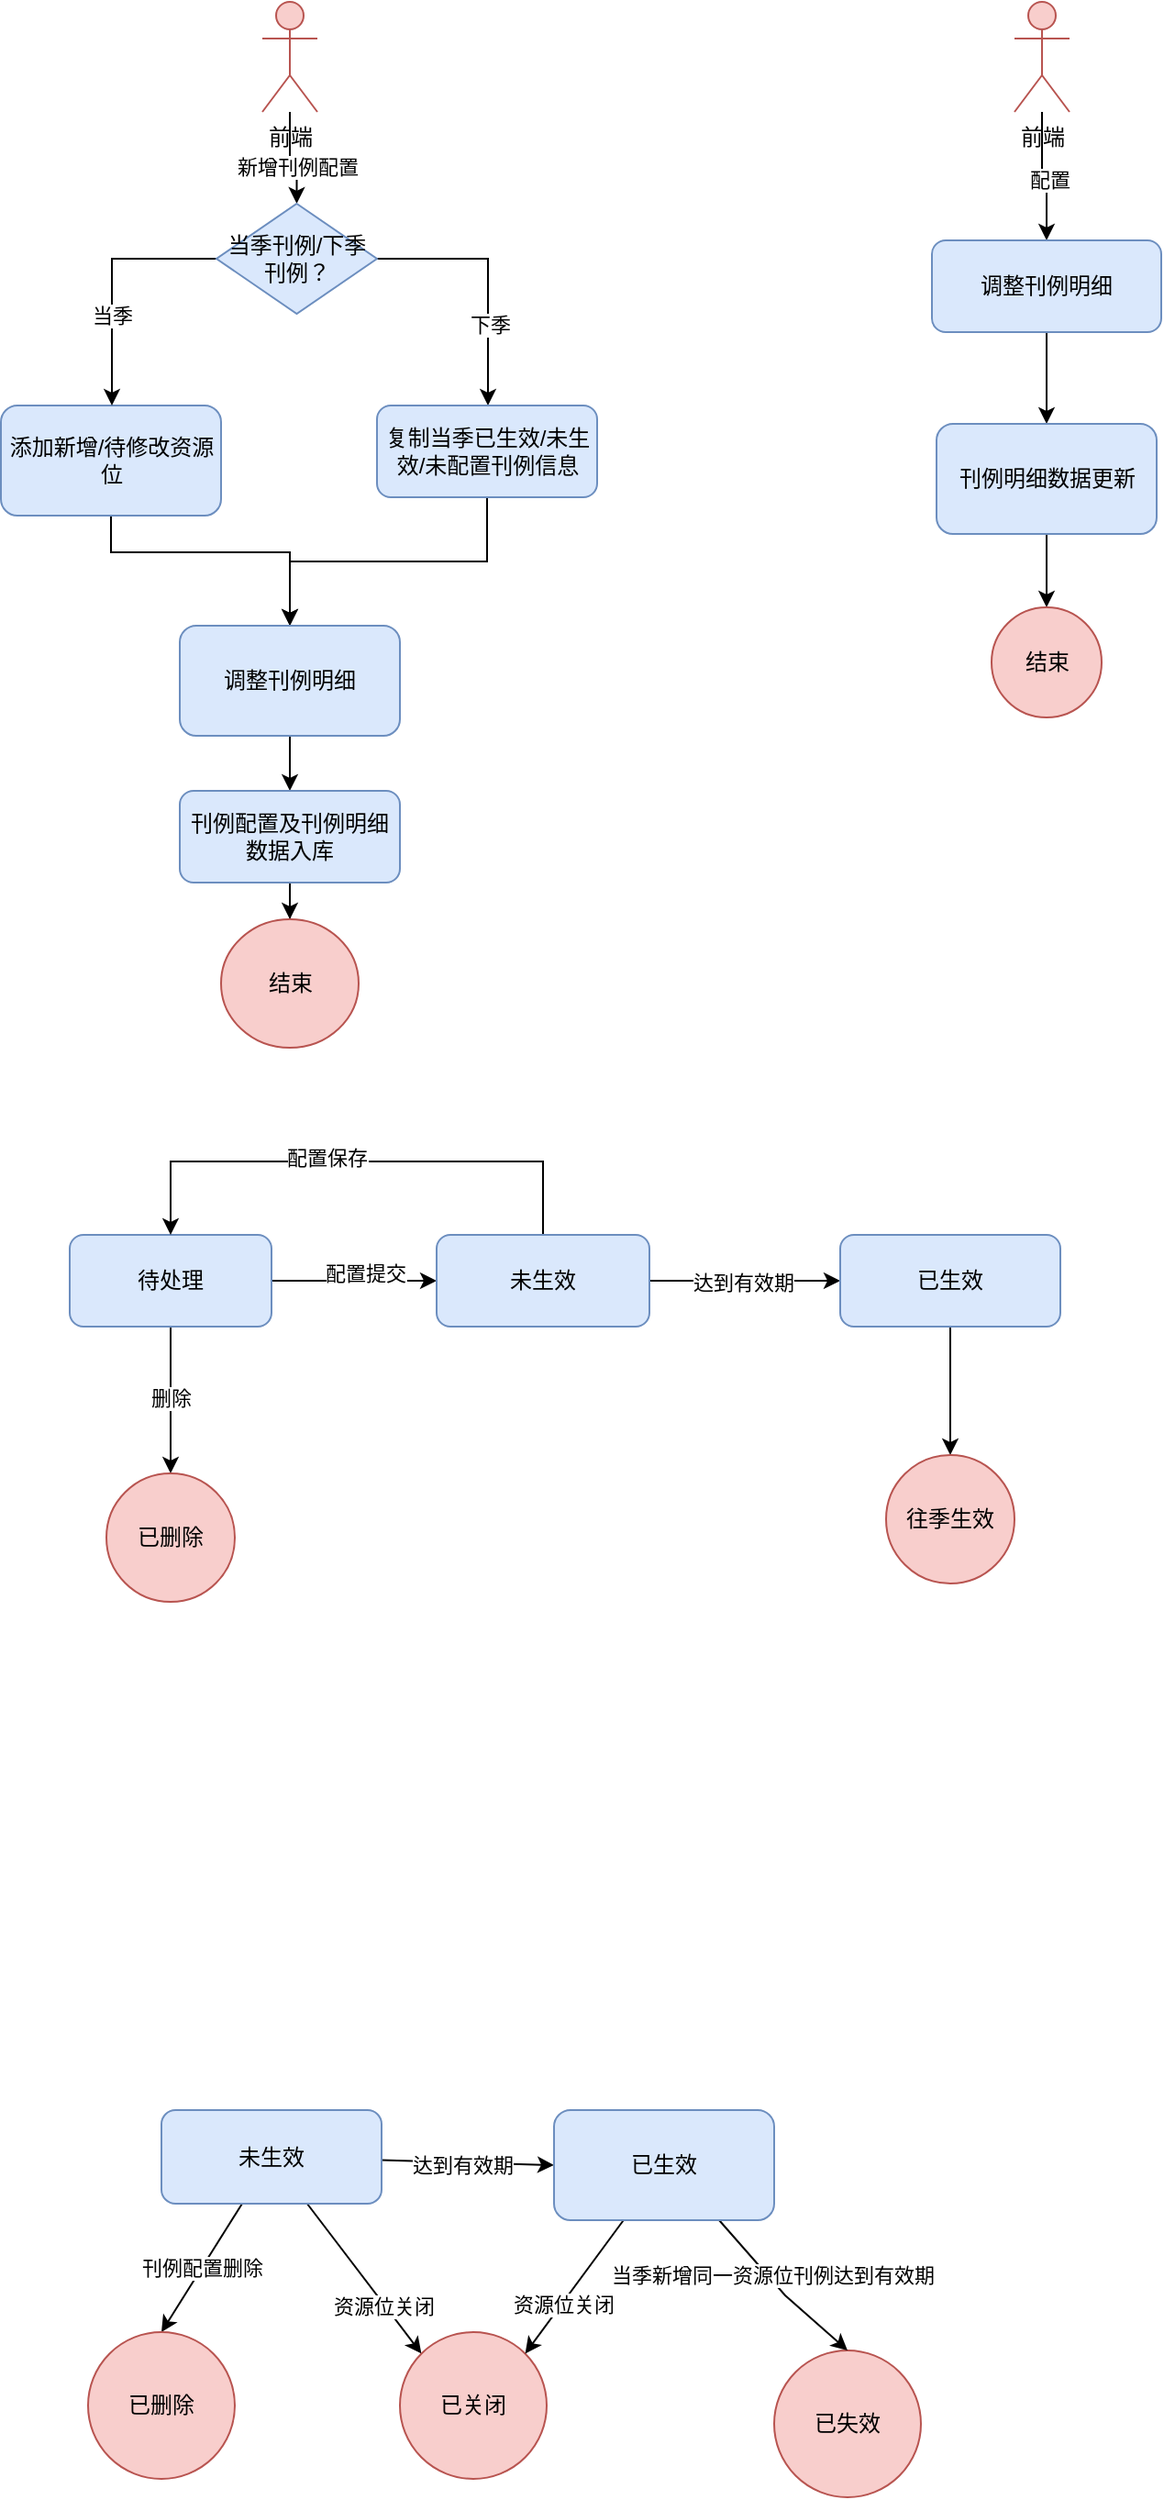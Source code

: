 <mxfile version="13.10.4" type="github">
  <diagram id="oMxOpSHmPCSVeHv9OKRH" name="Page-1">
    <mxGraphModel dx="922" dy="544" grid="1" gridSize="10" guides="1" tooltips="1" connect="1" arrows="1" fold="1" page="1" pageScale="1" pageWidth="827" pageHeight="1169" math="0" shadow="0">
      <root>
        <mxCell id="0" />
        <mxCell id="1" parent="0" />
        <mxCell id="mmd15DCySFgk--r0cX6_-4" value="新增刊例配置" style="edgeStyle=orthogonalEdgeStyle;rounded=0;orthogonalLoop=1;jettySize=auto;html=1;" edge="1" parent="1" source="mmd15DCySFgk--r0cX6_-1" target="mmd15DCySFgk--r0cX6_-3">
          <mxGeometry x="0.256" relative="1" as="geometry">
            <mxPoint as="offset" />
          </mxGeometry>
        </mxCell>
        <mxCell id="mmd15DCySFgk--r0cX6_-1" value="前端" style="shape=umlActor;verticalLabelPosition=bottom;verticalAlign=top;html=1;outlineConnect=0;fillColor=#f8cecc;strokeColor=#b85450;" vertex="1" parent="1">
          <mxGeometry x="195" y="30" width="30" height="60" as="geometry" />
        </mxCell>
        <mxCell id="mmd15DCySFgk--r0cX6_-9" style="edgeStyle=orthogonalEdgeStyle;rounded=0;orthogonalLoop=1;jettySize=auto;html=1;" edge="1" parent="1" source="mmd15DCySFgk--r0cX6_-2" target="mmd15DCySFgk--r0cX6_-8">
          <mxGeometry relative="1" as="geometry">
            <Array as="points">
              <mxPoint x="113" y="330" />
              <mxPoint x="210" y="330" />
            </Array>
          </mxGeometry>
        </mxCell>
        <mxCell id="mmd15DCySFgk--r0cX6_-2" value="添加新增/待修改资源位" style="rounded=1;whiteSpace=wrap;html=1;fillColor=#dae8fc;strokeColor=#6c8ebf;" vertex="1" parent="1">
          <mxGeometry x="52.5" y="250" width="120" height="60" as="geometry" />
        </mxCell>
        <mxCell id="mmd15DCySFgk--r0cX6_-6" style="edgeStyle=orthogonalEdgeStyle;rounded=0;orthogonalLoop=1;jettySize=auto;html=1;" edge="1" parent="1" source="mmd15DCySFgk--r0cX6_-3" target="mmd15DCySFgk--r0cX6_-2">
          <mxGeometry relative="1" as="geometry">
            <Array as="points">
              <mxPoint x="113" y="170" />
            </Array>
          </mxGeometry>
        </mxCell>
        <mxCell id="mmd15DCySFgk--r0cX6_-11" value="当季" style="edgeLabel;html=1;align=center;verticalAlign=middle;resizable=0;points=[];" vertex="1" connectable="0" parent="mmd15DCySFgk--r0cX6_-6">
          <mxGeometry x="0.285" relative="1" as="geometry">
            <mxPoint as="offset" />
          </mxGeometry>
        </mxCell>
        <mxCell id="mmd15DCySFgk--r0cX6_-7" style="edgeStyle=orthogonalEdgeStyle;rounded=0;orthogonalLoop=1;jettySize=auto;html=1;" edge="1" parent="1" source="mmd15DCySFgk--r0cX6_-3" target="mmd15DCySFgk--r0cX6_-5">
          <mxGeometry relative="1" as="geometry">
            <Array as="points">
              <mxPoint x="318" y="170" />
            </Array>
          </mxGeometry>
        </mxCell>
        <mxCell id="mmd15DCySFgk--r0cX6_-12" value="下季" style="edgeLabel;html=1;align=center;verticalAlign=middle;resizable=0;points=[];" vertex="1" connectable="0" parent="mmd15DCySFgk--r0cX6_-7">
          <mxGeometry x="0.362" y="1" relative="1" as="geometry">
            <mxPoint y="1" as="offset" />
          </mxGeometry>
        </mxCell>
        <mxCell id="mmd15DCySFgk--r0cX6_-3" value="当季刊例/下季刊例？" style="rhombus;whiteSpace=wrap;html=1;fillColor=#dae8fc;strokeColor=#6c8ebf;" vertex="1" parent="1">
          <mxGeometry x="170" y="140" width="87.5" height="60" as="geometry" />
        </mxCell>
        <mxCell id="mmd15DCySFgk--r0cX6_-10" style="edgeStyle=orthogonalEdgeStyle;rounded=0;orthogonalLoop=1;jettySize=auto;html=1;entryX=0.5;entryY=0;entryDx=0;entryDy=0;" edge="1" parent="1" source="mmd15DCySFgk--r0cX6_-5" target="mmd15DCySFgk--r0cX6_-8">
          <mxGeometry relative="1" as="geometry" />
        </mxCell>
        <mxCell id="mmd15DCySFgk--r0cX6_-5" value="复制当季已生效/未生效/未配置刊例信息" style="rounded=1;whiteSpace=wrap;html=1;fillColor=#dae8fc;strokeColor=#6c8ebf;" vertex="1" parent="1">
          <mxGeometry x="257.5" y="250" width="120" height="50" as="geometry" />
        </mxCell>
        <mxCell id="mmd15DCySFgk--r0cX6_-14" style="edgeStyle=orthogonalEdgeStyle;rounded=0;orthogonalLoop=1;jettySize=auto;html=1;" edge="1" parent="1" source="mmd15DCySFgk--r0cX6_-8" target="mmd15DCySFgk--r0cX6_-13">
          <mxGeometry relative="1" as="geometry" />
        </mxCell>
        <mxCell id="mmd15DCySFgk--r0cX6_-8" value="调整刊例明细" style="rounded=1;whiteSpace=wrap;html=1;fillColor=#dae8fc;strokeColor=#6c8ebf;" vertex="1" parent="1">
          <mxGeometry x="150" y="370" width="120" height="60" as="geometry" />
        </mxCell>
        <mxCell id="mmd15DCySFgk--r0cX6_-16" style="edgeStyle=orthogonalEdgeStyle;rounded=0;orthogonalLoop=1;jettySize=auto;html=1;entryX=0.5;entryY=0;entryDx=0;entryDy=0;" edge="1" parent="1" source="mmd15DCySFgk--r0cX6_-13" target="mmd15DCySFgk--r0cX6_-15">
          <mxGeometry relative="1" as="geometry" />
        </mxCell>
        <mxCell id="mmd15DCySFgk--r0cX6_-13" value="刊例配置及刊例明细数据入库" style="rounded=1;whiteSpace=wrap;html=1;fillColor=#dae8fc;strokeColor=#6c8ebf;" vertex="1" parent="1">
          <mxGeometry x="150" y="460" width="120" height="50" as="geometry" />
        </mxCell>
        <mxCell id="mmd15DCySFgk--r0cX6_-15" value="结束" style="ellipse;whiteSpace=wrap;html=1;fillColor=#f8cecc;strokeColor=#b85450;" vertex="1" parent="1">
          <mxGeometry x="172.5" y="530" width="75" height="70" as="geometry" />
        </mxCell>
        <mxCell id="mmd15DCySFgk--r0cX6_-23" value="" style="edgeStyle=orthogonalEdgeStyle;rounded=0;orthogonalLoop=1;jettySize=auto;html=1;" edge="1" parent="1" source="mmd15DCySFgk--r0cX6_-17" target="mmd15DCySFgk--r0cX6_-22">
          <mxGeometry relative="1" as="geometry" />
        </mxCell>
        <mxCell id="mmd15DCySFgk--r0cX6_-24" value="配置" style="edgeLabel;html=1;align=center;verticalAlign=middle;resizable=0;points=[];" vertex="1" connectable="0" parent="mmd15DCySFgk--r0cX6_-23">
          <mxGeometry x="0.086" y="1" relative="1" as="geometry">
            <mxPoint as="offset" />
          </mxGeometry>
        </mxCell>
        <mxCell id="mmd15DCySFgk--r0cX6_-17" value="前端" style="shape=umlActor;verticalLabelPosition=bottom;verticalAlign=top;html=1;outlineConnect=0;fillColor=#f8cecc;strokeColor=#b85450;" vertex="1" parent="1">
          <mxGeometry x="605" y="30" width="30" height="60" as="geometry" />
        </mxCell>
        <mxCell id="mmd15DCySFgk--r0cX6_-27" style="edgeStyle=orthogonalEdgeStyle;rounded=0;orthogonalLoop=1;jettySize=auto;html=1;" edge="1" parent="1" source="mmd15DCySFgk--r0cX6_-22" target="mmd15DCySFgk--r0cX6_-25">
          <mxGeometry relative="1" as="geometry" />
        </mxCell>
        <mxCell id="mmd15DCySFgk--r0cX6_-22" value="调整刊例明细" style="rounded=1;whiteSpace=wrap;html=1;fillColor=#dae8fc;strokeColor=#6c8ebf;" vertex="1" parent="1">
          <mxGeometry x="560" y="160" width="125" height="50" as="geometry" />
        </mxCell>
        <mxCell id="mmd15DCySFgk--r0cX6_-28" style="edgeStyle=orthogonalEdgeStyle;rounded=0;orthogonalLoop=1;jettySize=auto;html=1;" edge="1" parent="1" source="mmd15DCySFgk--r0cX6_-25" target="mmd15DCySFgk--r0cX6_-26">
          <mxGeometry relative="1" as="geometry" />
        </mxCell>
        <mxCell id="mmd15DCySFgk--r0cX6_-25" value="刊例明细数据更新" style="rounded=1;whiteSpace=wrap;html=1;fillColor=#dae8fc;strokeColor=#6c8ebf;" vertex="1" parent="1">
          <mxGeometry x="562.5" y="260" width="120" height="60" as="geometry" />
        </mxCell>
        <mxCell id="mmd15DCySFgk--r0cX6_-26" value="结束" style="ellipse;whiteSpace=wrap;html=1;aspect=fixed;fillColor=#f8cecc;strokeColor=#b85450;" vertex="1" parent="1">
          <mxGeometry x="592.5" y="360" width="60" height="60" as="geometry" />
        </mxCell>
        <mxCell id="mmd15DCySFgk--r0cX6_-37" style="edgeStyle=orthogonalEdgeStyle;rounded=0;orthogonalLoop=1;jettySize=auto;html=1;entryX=0;entryY=0.5;entryDx=0;entryDy=0;" edge="1" parent="1" source="mmd15DCySFgk--r0cX6_-31" target="mmd15DCySFgk--r0cX6_-32">
          <mxGeometry relative="1" as="geometry" />
        </mxCell>
        <mxCell id="mmd15DCySFgk--r0cX6_-42" value="配置提交" style="edgeLabel;html=1;align=center;verticalAlign=middle;resizable=0;points=[];" vertex="1" connectable="0" parent="mmd15DCySFgk--r0cX6_-37">
          <mxGeometry x="0.133" y="4" relative="1" as="geometry">
            <mxPoint as="offset" />
          </mxGeometry>
        </mxCell>
        <mxCell id="mmd15DCySFgk--r0cX6_-44" style="rounded=0;orthogonalLoop=1;jettySize=auto;html=1;entryX=0.5;entryY=0;entryDx=0;entryDy=0;" edge="1" parent="1" source="mmd15DCySFgk--r0cX6_-31" target="mmd15DCySFgk--r0cX6_-35">
          <mxGeometry relative="1" as="geometry" />
        </mxCell>
        <mxCell id="mmd15DCySFgk--r0cX6_-45" value="删除" style="edgeLabel;html=1;align=center;verticalAlign=middle;resizable=0;points=[];" vertex="1" connectable="0" parent="mmd15DCySFgk--r0cX6_-44">
          <mxGeometry x="-0.028" relative="1" as="geometry">
            <mxPoint as="offset" />
          </mxGeometry>
        </mxCell>
        <mxCell id="mmd15DCySFgk--r0cX6_-31" value="待处理" style="rounded=1;whiteSpace=wrap;html=1;fillColor=#dae8fc;strokeColor=#6c8ebf;" vertex="1" parent="1">
          <mxGeometry x="90" y="702" width="110" height="50" as="geometry" />
        </mxCell>
        <mxCell id="mmd15DCySFgk--r0cX6_-38" style="edgeStyle=orthogonalEdgeStyle;rounded=0;orthogonalLoop=1;jettySize=auto;html=1;" edge="1" parent="1" source="mmd15DCySFgk--r0cX6_-32" target="mmd15DCySFgk--r0cX6_-33">
          <mxGeometry relative="1" as="geometry" />
        </mxCell>
        <mxCell id="mmd15DCySFgk--r0cX6_-39" value="达到有效期" style="edgeLabel;html=1;align=center;verticalAlign=middle;resizable=0;points=[];" vertex="1" connectable="0" parent="mmd15DCySFgk--r0cX6_-38">
          <mxGeometry x="-0.021" y="-1" relative="1" as="geometry">
            <mxPoint as="offset" />
          </mxGeometry>
        </mxCell>
        <mxCell id="mmd15DCySFgk--r0cX6_-40" style="edgeStyle=orthogonalEdgeStyle;rounded=0;orthogonalLoop=1;jettySize=auto;html=1;entryX=0.5;entryY=0;entryDx=0;entryDy=0;" edge="1" parent="1" source="mmd15DCySFgk--r0cX6_-32" target="mmd15DCySFgk--r0cX6_-31">
          <mxGeometry relative="1" as="geometry">
            <Array as="points">
              <mxPoint x="348" y="662" />
              <mxPoint x="145" y="662" />
            </Array>
          </mxGeometry>
        </mxCell>
        <mxCell id="mmd15DCySFgk--r0cX6_-41" value="配置保存" style="edgeLabel;html=1;align=center;verticalAlign=middle;resizable=0;points=[];" vertex="1" connectable="0" parent="mmd15DCySFgk--r0cX6_-40">
          <mxGeometry x="0.117" y="-2" relative="1" as="geometry">
            <mxPoint as="offset" />
          </mxGeometry>
        </mxCell>
        <mxCell id="mmd15DCySFgk--r0cX6_-32" value="未生效" style="rounded=1;whiteSpace=wrap;html=1;fillColor=#dae8fc;strokeColor=#6c8ebf;" vertex="1" parent="1">
          <mxGeometry x="290" y="702" width="116" height="50" as="geometry" />
        </mxCell>
        <mxCell id="mmd15DCySFgk--r0cX6_-46" style="edgeStyle=none;rounded=0;orthogonalLoop=1;jettySize=auto;html=1;entryX=0.5;entryY=0;entryDx=0;entryDy=0;" edge="1" parent="1" source="mmd15DCySFgk--r0cX6_-33" target="mmd15DCySFgk--r0cX6_-36">
          <mxGeometry relative="1" as="geometry" />
        </mxCell>
        <mxCell id="mmd15DCySFgk--r0cX6_-33" value="已生效" style="rounded=1;whiteSpace=wrap;html=1;fillColor=#dae8fc;strokeColor=#6c8ebf;" vertex="1" parent="1">
          <mxGeometry x="510" y="702" width="120" height="50" as="geometry" />
        </mxCell>
        <mxCell id="mmd15DCySFgk--r0cX6_-35" value="已删除" style="ellipse;whiteSpace=wrap;html=1;aspect=fixed;fillColor=#f8cecc;strokeColor=#b85450;" vertex="1" parent="1">
          <mxGeometry x="110" y="832" width="70" height="70" as="geometry" />
        </mxCell>
        <mxCell id="mmd15DCySFgk--r0cX6_-36" value="往季生效" style="ellipse;whiteSpace=wrap;html=1;aspect=fixed;fillColor=#f8cecc;strokeColor=#b85450;" vertex="1" parent="1">
          <mxGeometry x="535" y="822" width="70" height="70" as="geometry" />
        </mxCell>
        <mxCell id="mmd15DCySFgk--r0cX6_-52" style="edgeStyle=none;rounded=0;orthogonalLoop=1;jettySize=auto;html=1;entryX=0;entryY=0.5;entryDx=0;entryDy=0;" edge="1" parent="1" source="mmd15DCySFgk--r0cX6_-47" target="mmd15DCySFgk--r0cX6_-51">
          <mxGeometry relative="1" as="geometry" />
        </mxCell>
        <mxCell id="mmd15DCySFgk--r0cX6_-55" value="达到有效期" style="edgeLabel;html=1;align=center;verticalAlign=middle;resizable=0;points=[];" vertex="1" connectable="0" parent="mmd15DCySFgk--r0cX6_-52">
          <mxGeometry x="-0.071" y="-1" relative="1" as="geometry">
            <mxPoint as="offset" />
          </mxGeometry>
        </mxCell>
        <mxCell id="mmd15DCySFgk--r0cX6_-54" style="edgeStyle=none;rounded=0;orthogonalLoop=1;jettySize=auto;html=1;entryX=0;entryY=0;entryDx=0;entryDy=0;" edge="1" parent="1" source="mmd15DCySFgk--r0cX6_-47" target="mmd15DCySFgk--r0cX6_-48">
          <mxGeometry relative="1" as="geometry" />
        </mxCell>
        <mxCell id="mmd15DCySFgk--r0cX6_-60" value="资源位关闭" style="edgeLabel;html=1;align=center;verticalAlign=middle;resizable=0;points=[];" vertex="1" connectable="0" parent="mmd15DCySFgk--r0cX6_-54">
          <mxGeometry x="0.357" y="-1" relative="1" as="geometry">
            <mxPoint as="offset" />
          </mxGeometry>
        </mxCell>
        <mxCell id="mmd15DCySFgk--r0cX6_-58" value="刊例配置删除" style="edgeStyle=none;rounded=0;orthogonalLoop=1;jettySize=auto;html=1;entryX=0.5;entryY=0;entryDx=0;entryDy=0;" edge="1" parent="1" source="mmd15DCySFgk--r0cX6_-47" target="mmd15DCySFgk--r0cX6_-49">
          <mxGeometry relative="1" as="geometry" />
        </mxCell>
        <mxCell id="mmd15DCySFgk--r0cX6_-47" value="未生效" style="rounded=1;whiteSpace=wrap;html=1;fillColor=#dae8fc;strokeColor=#6c8ebf;" vertex="1" parent="1">
          <mxGeometry x="140" y="1179" width="120" height="51" as="geometry" />
        </mxCell>
        <mxCell id="mmd15DCySFgk--r0cX6_-48" value="已关闭" style="ellipse;whiteSpace=wrap;html=1;aspect=fixed;fillColor=#f8cecc;strokeColor=#b85450;" vertex="1" parent="1">
          <mxGeometry x="270" y="1300" width="80" height="80" as="geometry" />
        </mxCell>
        <mxCell id="mmd15DCySFgk--r0cX6_-49" value="已删除" style="ellipse;whiteSpace=wrap;html=1;aspect=fixed;fillColor=#f8cecc;strokeColor=#b85450;" vertex="1" parent="1">
          <mxGeometry x="100" y="1300" width="80" height="80" as="geometry" />
        </mxCell>
        <mxCell id="mmd15DCySFgk--r0cX6_-50" value="已失效" style="ellipse;whiteSpace=wrap;html=1;aspect=fixed;fillColor=#f8cecc;strokeColor=#b85450;" vertex="1" parent="1">
          <mxGeometry x="474" y="1310" width="80" height="80" as="geometry" />
        </mxCell>
        <mxCell id="mmd15DCySFgk--r0cX6_-53" style="edgeStyle=none;rounded=0;orthogonalLoop=1;jettySize=auto;html=1;entryX=1;entryY=0;entryDx=0;entryDy=0;" edge="1" parent="1" source="mmd15DCySFgk--r0cX6_-51" target="mmd15DCySFgk--r0cX6_-48">
          <mxGeometry relative="1" as="geometry" />
        </mxCell>
        <mxCell id="mmd15DCySFgk--r0cX6_-62" value="资源位关闭" style="edgeLabel;html=1;align=center;verticalAlign=middle;resizable=0;points=[];" vertex="1" connectable="0" parent="mmd15DCySFgk--r0cX6_-53">
          <mxGeometry x="0.252" y="1" relative="1" as="geometry">
            <mxPoint as="offset" />
          </mxGeometry>
        </mxCell>
        <mxCell id="mmd15DCySFgk--r0cX6_-56" style="edgeStyle=none;rounded=0;orthogonalLoop=1;jettySize=auto;html=1;exitX=0.75;exitY=1;exitDx=0;exitDy=0;entryX=0.5;entryY=0;entryDx=0;entryDy=0;" edge="1" parent="1" source="mmd15DCySFgk--r0cX6_-51" target="mmd15DCySFgk--r0cX6_-50">
          <mxGeometry relative="1" as="geometry">
            <Array as="points">
              <mxPoint x="480" y="1280" />
            </Array>
          </mxGeometry>
        </mxCell>
        <mxCell id="mmd15DCySFgk--r0cX6_-57" value="当季新增同一资源位刊例达到有效期" style="edgeLabel;html=1;align=center;verticalAlign=middle;resizable=0;points=[];" vertex="1" connectable="0" parent="mmd15DCySFgk--r0cX6_-56">
          <mxGeometry x="-0.161" y="2" relative="1" as="geometry">
            <mxPoint as="offset" />
          </mxGeometry>
        </mxCell>
        <mxCell id="mmd15DCySFgk--r0cX6_-51" value="已生效" style="rounded=1;whiteSpace=wrap;html=1;fillColor=#dae8fc;strokeColor=#6c8ebf;" vertex="1" parent="1">
          <mxGeometry x="354" y="1179" width="120" height="60" as="geometry" />
        </mxCell>
      </root>
    </mxGraphModel>
  </diagram>
</mxfile>
